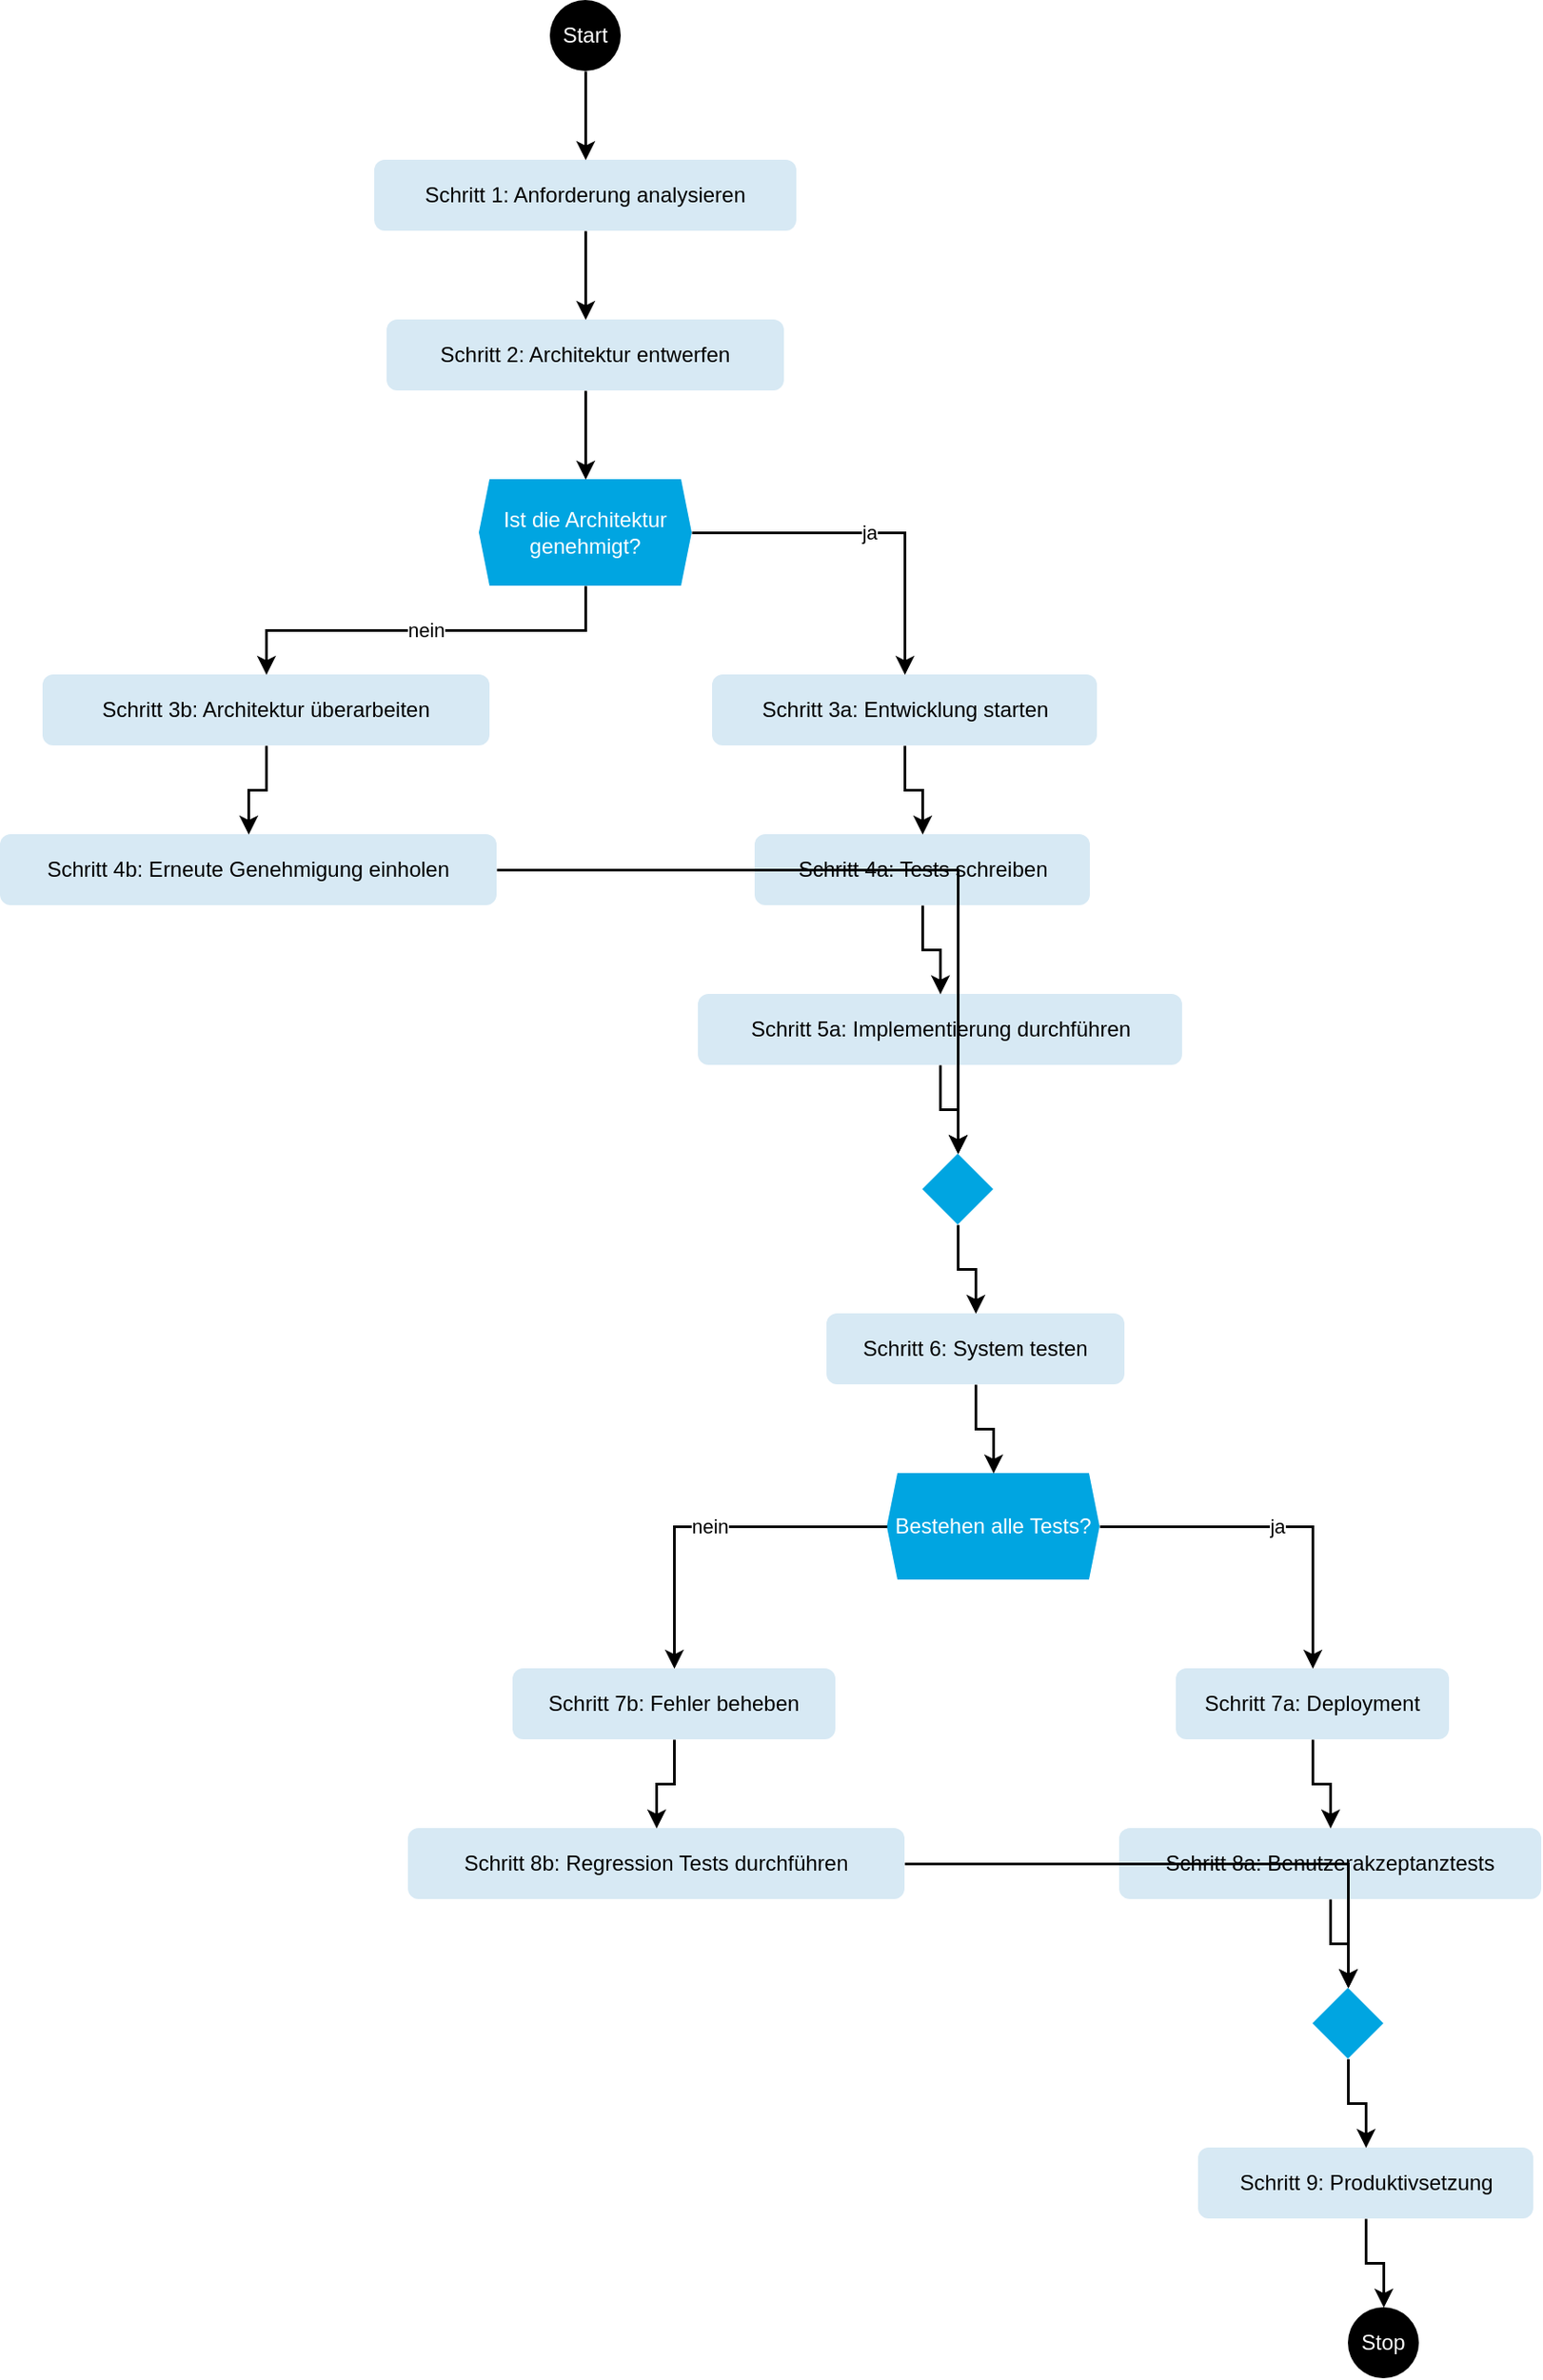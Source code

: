 <?xml version="1.0" encoding="UTF-8"?>
<mxfile version="14.6.13">
  <diagram id="activity_diagram" name="Activity Diagram">
    <mxGraphModel dx="1422" dy="798" grid="1" gridSize="10" guides="1" tooltips="1" connect="1" arrows="1" fold="1" page="1" pageScale="1" pageWidth="827" pageHeight="1169" math="0" shadow="0">
      <root>
        <mxCell id="0"/>
        <mxCell id="1" parent="0"/>
        <mxCell id="10" value="Start" style="ellipse;whiteSpace=wrap;html=1;aspect=fixed;fillColor=#000000;fontColor=#ffffff;strokeColor=none;" vertex="1" parent="1">
          <mxGeometry x="330.0" y="100" width="40" height="40" as="geometry"/>
        </mxCell>
        <mxCell id="11" value="Stop" style="ellipse;whiteSpace=wrap;html=1;aspect=fixed;fillColor=#000000;fontColor=#ffffff;strokeColor=none;" vertex="1" parent="1">
          <mxGeometry x="780.0" y="1400" width="40" height="40" as="geometry"/>
        </mxCell>
        <mxCell id="12" value="Schritt 1: Anforderung analysieren" style="rounded=1;whiteSpace=wrap;html=1;fillColor=#D7E9F4;strokeColor=none;" vertex="1" parent="1">
          <mxGeometry x="231.0" y="190" width="238" height="40" as="geometry"/>
        </mxCell>
        <mxCell id="13" value="Schritt 2: Architektur entwerfen" style="rounded=1;whiteSpace=wrap;html=1;fillColor=#D7E9F4;strokeColor=none;" vertex="1" parent="1">
          <mxGeometry x="238.0" y="280" width="224" height="40" as="geometry"/>
        </mxCell>
        <mxCell id="14" value="Ist die Architektur genehmigt?" style="shape=hexagon;perimeter=hexagonPerimeter2;size=0.05;whiteSpace=wrap;html=1;fillColor=#00A5E1;fontColor=#FFFFFF;strokeColor=none;" vertex="1" parent="1">
          <mxGeometry x="290.0" y="370" width="120" height="60" as="geometry"/>
        </mxCell>
        <mxCell id="15" value="Schritt 3a: Entwicklung starten" style="rounded=1;whiteSpace=wrap;html=1;fillColor=#D7E9F4;strokeColor=none;" vertex="1" parent="1">
          <mxGeometry x="421.5" y="480" width="217" height="40" as="geometry"/>
        </mxCell>
        <mxCell id="16" value="Schritt 4a: Tests schreiben" style="rounded=1;whiteSpace=wrap;html=1;fillColor=#D7E9F4;strokeColor=none;" vertex="1" parent="1">
          <mxGeometry x="445.5" y="570" width="189" height="40" as="geometry"/>
        </mxCell>
        <mxCell id="17" value="Schritt 5a: Implementierung durchführen" style="rounded=1;whiteSpace=wrap;html=1;fillColor=#D7E9F4;strokeColor=none;" vertex="1" parent="1">
          <mxGeometry x="413.5" y="660" width="273" height="40" as="geometry"/>
        </mxCell>
        <mxCell id="18" value="Schritt 3b: Architektur überarbeiten" style="rounded=1;whiteSpace=wrap;html=1;fillColor=#D7E9F4;strokeColor=none;" vertex="1" parent="1">
          <mxGeometry x="44.0" y="480" width="252" height="40" as="geometry"/>
        </mxCell>
        <mxCell id="19" value="Schritt 4b: Erneute Genehmigung einholen" style="rounded=1;whiteSpace=wrap;html=1;fillColor=#D7E9F4;strokeColor=none;" vertex="1" parent="1">
          <mxGeometry x="20.0" y="570" width="280" height="40" as="geometry"/>
        </mxCell>
        <mxCell id="20" value="" style="rhombus;whiteSpace=wrap;html=1;fillColor=#00A5E1;fontColor=#FFFFFF;strokeColor=none;" vertex="1" parent="1">
          <mxGeometry x="540.0" y="750" width="40" height="40" as="geometry"/>
        </mxCell>
        <mxCell id="21" value="Schritt 6: System testen" style="rounded=1;whiteSpace=wrap;html=1;fillColor=#D7E9F4;strokeColor=none;" vertex="1" parent="1">
          <mxGeometry x="486.0" y="840" width="168" height="40" as="geometry"/>
        </mxCell>
        <mxCell id="22" value="Bestehen alle Tests?" style="shape=hexagon;perimeter=hexagonPerimeter2;size=0.05;whiteSpace=wrap;html=1;fillColor=#00A5E1;fontColor=#FFFFFF;strokeColor=none;" vertex="1" parent="1">
          <mxGeometry x="520.0" y="930" width="120" height="60" as="geometry"/>
        </mxCell>
        <mxCell id="23" value="Schritt 7a: Deployment" style="rounded=1;whiteSpace=wrap;html=1;fillColor=#D7E9F4;strokeColor=none;" vertex="1" parent="1">
          <mxGeometry x="683.0" y="1040" width="154" height="40" as="geometry"/>
        </mxCell>
        <mxCell id="24" value="Schritt 8a: Benutzerakzeptanztests" style="rounded=1;whiteSpace=wrap;html=1;fillColor=#D7E9F4;strokeColor=none;" vertex="1" parent="1">
          <mxGeometry x="651.0" y="1130" width="238" height="40" as="geometry"/>
        </mxCell>
        <mxCell id="25" value="Schritt 7b: Fehler beheben" style="rounded=1;whiteSpace=wrap;html=1;fillColor=#D7E9F4;strokeColor=none;" vertex="1" parent="1">
          <mxGeometry x="309.0" y="1040" width="182" height="40" as="geometry"/>
        </mxCell>
        <mxCell id="26" value="Schritt 8b: Regression Tests durchführen" style="rounded=1;whiteSpace=wrap;html=1;fillColor=#D7E9F4;strokeColor=none;" vertex="1" parent="1">
          <mxGeometry x="250.0" y="1130" width="280" height="40" as="geometry"/>
        </mxCell>
        <mxCell id="27" value="" style="rhombus;whiteSpace=wrap;html=1;fillColor=#00A5E1;fontColor=#FFFFFF;strokeColor=none;" vertex="1" parent="1">
          <mxGeometry x="760.0" y="1220" width="40" height="40" as="geometry"/>
        </mxCell>
        <mxCell id="28" value="Schritt 9: Produktivsetzung" style="rounded=1;whiteSpace=wrap;html=1;fillColor=#D7E9F4;strokeColor=none;" vertex="1" parent="1">
          <mxGeometry x="695.5" y="1310" width="189" height="40" as="geometry"/>
        </mxCell>
        <mxCell id="1000" value="" style="edgeStyle=orthogonalEdgeStyle;rounded=0;orthogonalLoop=1;jettySize=auto;html=1;strokeWidth=1.5;strokeColor=#000000;" edge="1" parent="1" source="10" target="12">
          <mxGeometry relative="1" as="geometry"/>
        </mxCell>
        <mxCell id="1001" value="" style="edgeStyle=orthogonalEdgeStyle;rounded=0;orthogonalLoop=1;jettySize=auto;html=1;strokeWidth=1.5;strokeColor=#000000;" edge="1" parent="1" source="12" target="13">
          <mxGeometry relative="1" as="geometry"/>
        </mxCell>
        <mxCell id="1002" value="" style="edgeStyle=orthogonalEdgeStyle;rounded=0;orthogonalLoop=1;jettySize=auto;html=1;strokeWidth=1.5;strokeColor=#000000;" edge="1" parent="1" source="13" target="14">
          <mxGeometry relative="1" as="geometry"/>
        </mxCell>
        <mxCell id="1003" value="ja" style="edgeStyle=orthogonalEdgeStyle;rounded=0;orthogonalLoop=1;jettySize=auto;html=1;strokeWidth=1.5;strokeColor=#000000;" edge="1" parent="1" source="14" target="15">
          <mxGeometry relative="1" as="geometry"/>
        </mxCell>
        <mxCell id="1004" value="" style="edgeStyle=orthogonalEdgeStyle;rounded=0;orthogonalLoop=1;jettySize=auto;html=1;strokeWidth=1.5;strokeColor=#000000;" edge="1" parent="1" source="15" target="16">
          <mxGeometry relative="1" as="geometry"/>
        </mxCell>
        <mxCell id="1005" value="" style="edgeStyle=orthogonalEdgeStyle;rounded=0;orthogonalLoop=1;jettySize=auto;html=1;strokeWidth=1.5;strokeColor=#000000;" edge="1" parent="1" source="16" target="17">
          <mxGeometry relative="1" as="geometry"/>
        </mxCell>
        <mxCell id="1006" value="nein" style="edgeStyle=orthogonalEdgeStyle;rounded=0;orthogonalLoop=1;jettySize=auto;html=1;strokeWidth=1.5;strokeColor=#000000;" edge="1" parent="1" source="14" target="18">
          <mxGeometry relative="1" as="geometry"/>
        </mxCell>
        <mxCell id="1007" value="" style="edgeStyle=orthogonalEdgeStyle;rounded=0;orthogonalLoop=1;jettySize=auto;html=1;strokeWidth=1.5;strokeColor=#000000;" edge="1" parent="1" source="18" target="19">
          <mxGeometry relative="1" as="geometry"/>
        </mxCell>
        <mxCell id="1008" value="" style="edgeStyle=orthogonalEdgeStyle;rounded=0;orthogonalLoop=1;jettySize=auto;html=1;strokeWidth=1.5;strokeColor=#000000;" edge="1" parent="1" source="17" target="20">
          <mxGeometry relative="1" as="geometry"/>
        </mxCell>
        <mxCell id="1009" value="" style="edgeStyle=orthogonalEdgeStyle;rounded=0;orthogonalLoop=1;jettySize=auto;html=1;strokeWidth=1.5;strokeColor=#000000;" edge="1" parent="1" source="19" target="20">
          <mxGeometry relative="1" as="geometry"/>
        </mxCell>
        <mxCell id="1010" value="" style="edgeStyle=orthogonalEdgeStyle;rounded=0;orthogonalLoop=1;jettySize=auto;html=1;strokeWidth=1.5;strokeColor=#000000;" edge="1" parent="1" source="20" target="21">
          <mxGeometry relative="1" as="geometry"/>
        </mxCell>
        <mxCell id="1011" value="" style="edgeStyle=orthogonalEdgeStyle;rounded=0;orthogonalLoop=1;jettySize=auto;html=1;strokeWidth=1.5;strokeColor=#000000;" edge="1" parent="1" source="21" target="22">
          <mxGeometry relative="1" as="geometry"/>
        </mxCell>
        <mxCell id="1012" value="ja" style="edgeStyle=orthogonalEdgeStyle;rounded=0;orthogonalLoop=1;jettySize=auto;html=1;strokeWidth=1.5;strokeColor=#000000;" edge="1" parent="1" source="22" target="23">
          <mxGeometry relative="1" as="geometry"/>
        </mxCell>
        <mxCell id="1013" value="" style="edgeStyle=orthogonalEdgeStyle;rounded=0;orthogonalLoop=1;jettySize=auto;html=1;strokeWidth=1.5;strokeColor=#000000;" edge="1" parent="1" source="23" target="24">
          <mxGeometry relative="1" as="geometry"/>
        </mxCell>
        <mxCell id="1014" value="nein" style="edgeStyle=orthogonalEdgeStyle;rounded=0;orthogonalLoop=1;jettySize=auto;html=1;strokeWidth=1.5;strokeColor=#000000;" edge="1" parent="1" source="22" target="25">
          <mxGeometry relative="1" as="geometry"/>
        </mxCell>
        <mxCell id="1015" value="" style="edgeStyle=orthogonalEdgeStyle;rounded=0;orthogonalLoop=1;jettySize=auto;html=1;strokeWidth=1.5;strokeColor=#000000;" edge="1" parent="1" source="25" target="26">
          <mxGeometry relative="1" as="geometry"/>
        </mxCell>
        <mxCell id="1016" value="" style="edgeStyle=orthogonalEdgeStyle;rounded=0;orthogonalLoop=1;jettySize=auto;html=1;strokeWidth=1.5;strokeColor=#000000;" edge="1" parent="1" source="24" target="27">
          <mxGeometry relative="1" as="geometry"/>
        </mxCell>
        <mxCell id="1017" value="" style="edgeStyle=orthogonalEdgeStyle;rounded=0;orthogonalLoop=1;jettySize=auto;html=1;strokeWidth=1.5;strokeColor=#000000;" edge="1" parent="1" source="26" target="27">
          <mxGeometry relative="1" as="geometry"/>
        </mxCell>
        <mxCell id="1018" value="" style="edgeStyle=orthogonalEdgeStyle;rounded=0;orthogonalLoop=1;jettySize=auto;html=1;strokeWidth=1.5;strokeColor=#000000;" edge="1" parent="1" source="27" target="28">
          <mxGeometry relative="1" as="geometry"/>
        </mxCell>
        <mxCell id="1019" value="" style="edgeStyle=orthogonalEdgeStyle;rounded=0;orthogonalLoop=1;jettySize=auto;html=1;strokeWidth=1.5;strokeColor=#000000;" edge="1" parent="1" source="28" target="11">
          <mxGeometry relative="1" as="geometry"/>
        </mxCell>
      </root>
    </mxGraphModel>
  </diagram>
</mxfile>
